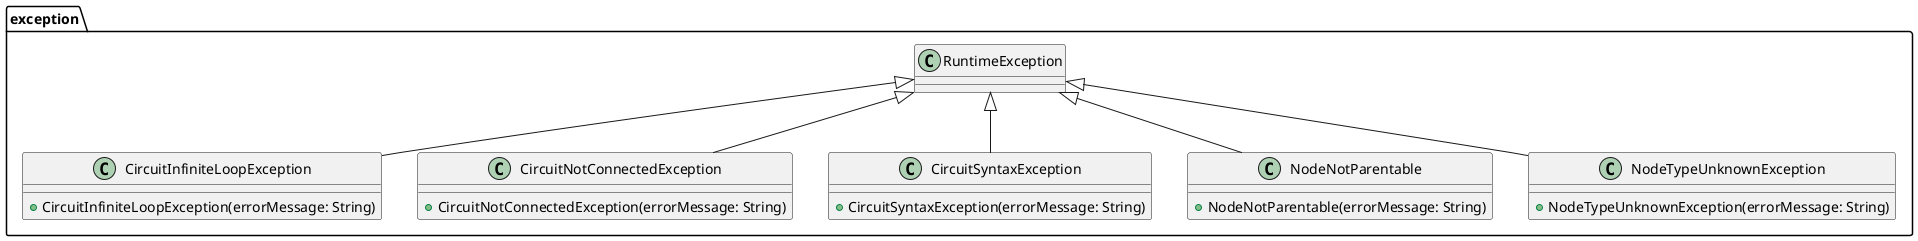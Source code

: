 @startuml

package exception {
    class CircuitInfiniteLoopException extends RuntimeException {
        +CircuitInfiniteLoopException(errorMessage: String)
    }

    class CircuitNotConnectedException extends RuntimeException {
        +CircuitNotConnectedException(errorMessage: String)
    }

    class CircuitSyntaxException extends RuntimeException {
        +CircuitSyntaxException(errorMessage: String)
    }

    class NodeNotParentable extends RuntimeException {
        +NodeNotParentable(errorMessage: String)
    }

    class NodeTypeUnknownException extends RuntimeException {
        +NodeTypeUnknownException(errorMessage: String)
    }
}

@enduml